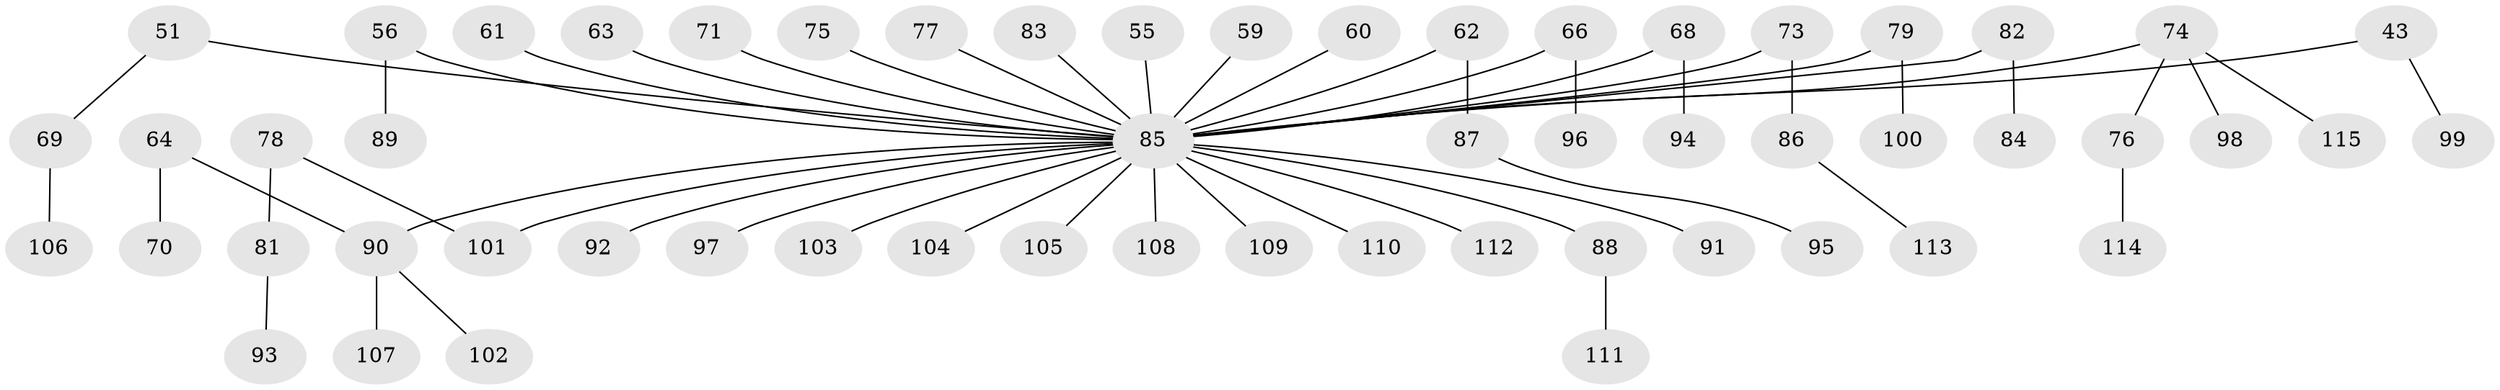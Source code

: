 // original degree distribution, {7: 0.017391304347826087, 5: 0.043478260869565216, 3: 0.10434782608695652, 6: 0.008695652173913044, 4: 0.05217391304347826, 2: 0.2956521739130435, 1: 0.4782608695652174}
// Generated by graph-tools (version 1.1) at 2025/55/03/04/25 21:55:43]
// undirected, 57 vertices, 56 edges
graph export_dot {
graph [start="1"]
  node [color=gray90,style=filled];
  43;
  51 [super="+37"];
  55;
  56;
  59;
  60;
  61;
  62 [super="+46"];
  63;
  64;
  66;
  68;
  69;
  70;
  71;
  73;
  74;
  75;
  76;
  77;
  78;
  79;
  81;
  82;
  83;
  84;
  85 [super="+25+80+67+34+9+72+17+36+40+31+32+39+42+44+29+45+47+48+12+15+33+35+50+52+57+53"];
  86;
  87;
  88 [super="+19"];
  89;
  90 [super="+49+58"];
  91;
  92;
  93;
  94;
  95;
  96;
  97;
  98;
  99;
  100;
  101 [super="+65"];
  102;
  103;
  104;
  105;
  106;
  107;
  108;
  109;
  110;
  111;
  112;
  113;
  114;
  115;
  43 -- 99;
  43 -- 85;
  51 -- 69;
  51 -- 85;
  55 -- 85;
  56 -- 89;
  56 -- 85;
  59 -- 85;
  60 -- 85;
  61 -- 85;
  62 -- 87;
  62 -- 85;
  63 -- 85;
  64 -- 70;
  64 -- 90;
  66 -- 96;
  66 -- 85;
  68 -- 94;
  68 -- 85;
  69 -- 106;
  71 -- 85;
  73 -- 86;
  73 -- 85;
  74 -- 76;
  74 -- 98;
  74 -- 115;
  74 -- 85;
  75 -- 85;
  76 -- 114;
  77 -- 85;
  78 -- 81;
  78 -- 101;
  79 -- 100;
  79 -- 85;
  81 -- 93;
  82 -- 84;
  82 -- 85;
  83 -- 85;
  85 -- 104;
  85 -- 103;
  85 -- 90;
  85 -- 91;
  85 -- 108;
  85 -- 110;
  85 -- 112;
  85 -- 101;
  85 -- 109;
  85 -- 97;
  85 -- 88;
  85 -- 105;
  85 -- 92;
  86 -- 113;
  87 -- 95;
  88 -- 111;
  90 -- 102;
  90 -- 107;
}
